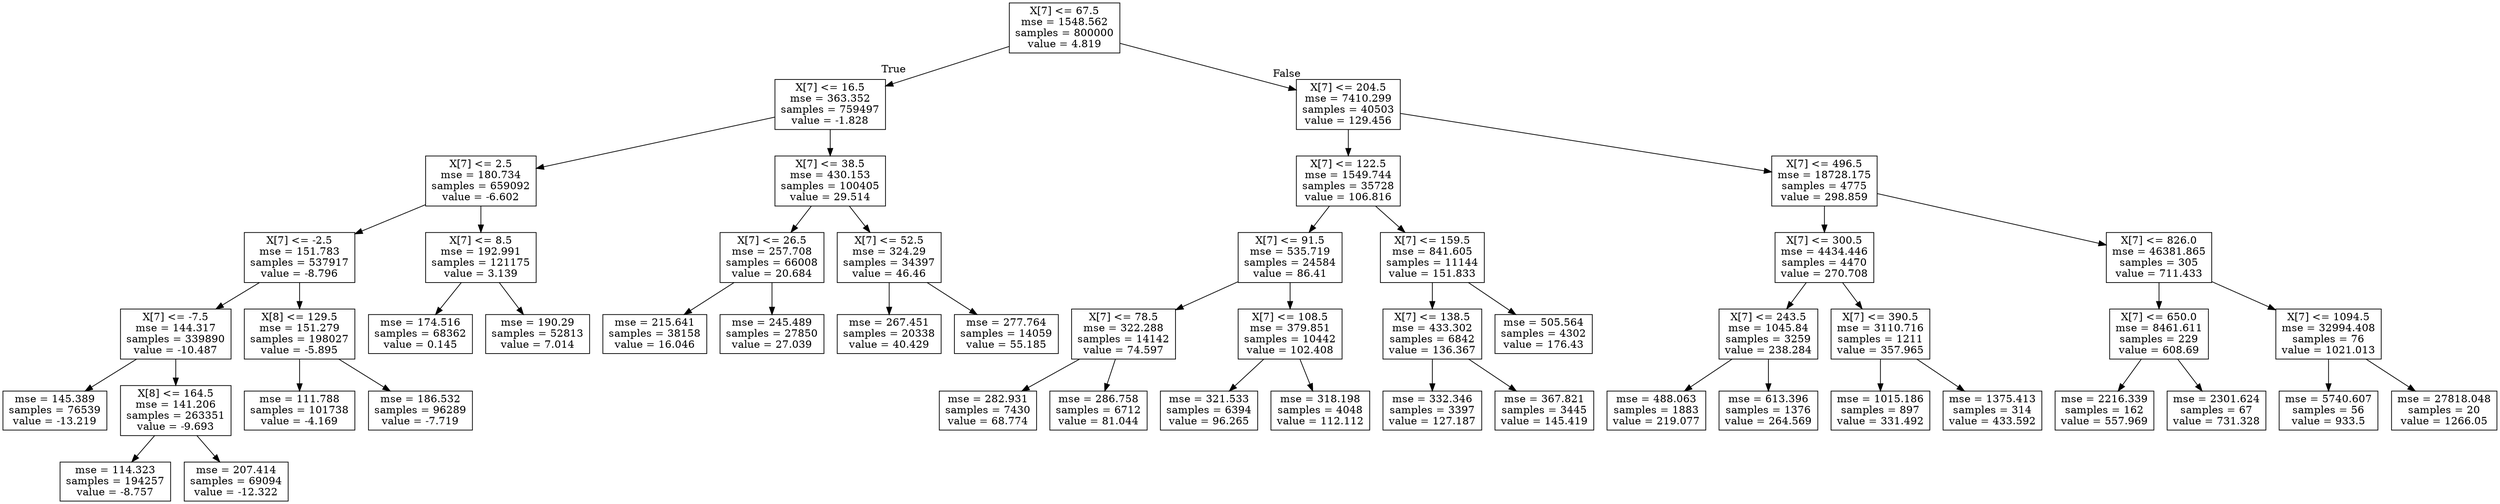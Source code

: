digraph Tree {
node [shape=box] ;
0 [label="X[7] <= 67.5\nmse = 1548.562\nsamples = 800000\nvalue = 4.819"] ;
1 [label="X[7] <= 16.5\nmse = 363.352\nsamples = 759497\nvalue = -1.828"] ;
0 -> 1 [labeldistance=2.5, labelangle=45, headlabel="True"] ;
5 [label="X[7] <= 2.5\nmse = 180.734\nsamples = 659092\nvalue = -6.602"] ;
1 -> 5 ;
13 [label="X[7] <= -2.5\nmse = 151.783\nsamples = 537917\nvalue = -8.796"] ;
5 -> 13 ;
23 [label="X[7] <= -7.5\nmse = 144.317\nsamples = 339890\nvalue = -10.487"] ;
13 -> 23 ;
39 [label="mse = 145.389\nsamples = 76539\nvalue = -13.219"] ;
23 -> 39 ;
40 [label="X[8] <= 164.5\nmse = 141.206\nsamples = 263351\nvalue = -9.693"] ;
23 -> 40 ;
41 [label="mse = 114.323\nsamples = 194257\nvalue = -8.757"] ;
40 -> 41 ;
42 [label="mse = 207.414\nsamples = 69094\nvalue = -12.322"] ;
40 -> 42 ;
24 [label="X[8] <= 129.5\nmse = 151.279\nsamples = 198027\nvalue = -5.895"] ;
13 -> 24 ;
43 [label="mse = 111.788\nsamples = 101738\nvalue = -4.169"] ;
24 -> 43 ;
44 [label="mse = 186.532\nsamples = 96289\nvalue = -7.719"] ;
24 -> 44 ;
14 [label="X[7] <= 8.5\nmse = 192.991\nsamples = 121175\nvalue = 3.139"] ;
5 -> 14 ;
37 [label="mse = 174.516\nsamples = 68362\nvalue = 0.145"] ;
14 -> 37 ;
38 [label="mse = 190.29\nsamples = 52813\nvalue = 7.014"] ;
14 -> 38 ;
6 [label="X[7] <= 38.5\nmse = 430.153\nsamples = 100405\nvalue = 29.514"] ;
1 -> 6 ;
11 [label="X[7] <= 26.5\nmse = 257.708\nsamples = 66008\nvalue = 20.684"] ;
6 -> 11 ;
27 [label="mse = 215.641\nsamples = 38158\nvalue = 16.046"] ;
11 -> 27 ;
28 [label="mse = 245.489\nsamples = 27850\nvalue = 27.039"] ;
11 -> 28 ;
12 [label="X[7] <= 52.5\nmse = 324.29\nsamples = 34397\nvalue = 46.46"] ;
6 -> 12 ;
29 [label="mse = 267.451\nsamples = 20338\nvalue = 40.429"] ;
12 -> 29 ;
30 [label="mse = 277.764\nsamples = 14059\nvalue = 55.185"] ;
12 -> 30 ;
2 [label="X[7] <= 204.5\nmse = 7410.299\nsamples = 40503\nvalue = 129.456"] ;
0 -> 2 [labeldistance=2.5, labelangle=-45, headlabel="False"] ;
3 [label="X[7] <= 122.5\nmse = 1549.744\nsamples = 35728\nvalue = 106.816"] ;
2 -> 3 ;
9 [label="X[7] <= 91.5\nmse = 535.719\nsamples = 24584\nvalue = 86.41"] ;
3 -> 9 ;
19 [label="X[7] <= 78.5\nmse = 322.288\nsamples = 14142\nvalue = 74.597"] ;
9 -> 19 ;
49 [label="mse = 282.931\nsamples = 7430\nvalue = 68.774"] ;
19 -> 49 ;
50 [label="mse = 286.758\nsamples = 6712\nvalue = 81.044"] ;
19 -> 50 ;
20 [label="X[7] <= 108.5\nmse = 379.851\nsamples = 10442\nvalue = 102.408"] ;
9 -> 20 ;
45 [label="mse = 321.533\nsamples = 6394\nvalue = 96.265"] ;
20 -> 45 ;
46 [label="mse = 318.198\nsamples = 4048\nvalue = 112.112"] ;
20 -> 46 ;
10 [label="X[7] <= 159.5\nmse = 841.605\nsamples = 11144\nvalue = 151.833"] ;
3 -> 10 ;
21 [label="X[7] <= 138.5\nmse = 433.302\nsamples = 6842\nvalue = 136.367"] ;
10 -> 21 ;
47 [label="mse = 332.346\nsamples = 3397\nvalue = 127.187"] ;
21 -> 47 ;
48 [label="mse = 367.821\nsamples = 3445\nvalue = 145.419"] ;
21 -> 48 ;
22 [label="mse = 505.564\nsamples = 4302\nvalue = 176.43"] ;
10 -> 22 ;
4 [label="X[7] <= 496.5\nmse = 18728.175\nsamples = 4775\nvalue = 298.859"] ;
2 -> 4 ;
7 [label="X[7] <= 300.5\nmse = 4434.446\nsamples = 4470\nvalue = 270.708"] ;
4 -> 7 ;
15 [label="X[7] <= 243.5\nmse = 1045.84\nsamples = 3259\nvalue = 238.284"] ;
7 -> 15 ;
31 [label="mse = 488.063\nsamples = 1883\nvalue = 219.077"] ;
15 -> 31 ;
32 [label="mse = 613.396\nsamples = 1376\nvalue = 264.569"] ;
15 -> 32 ;
16 [label="X[7] <= 390.5\nmse = 3110.716\nsamples = 1211\nvalue = 357.965"] ;
7 -> 16 ;
25 [label="mse = 1015.186\nsamples = 897\nvalue = 331.492"] ;
16 -> 25 ;
26 [label="mse = 1375.413\nsamples = 314\nvalue = 433.592"] ;
16 -> 26 ;
8 [label="X[7] <= 826.0\nmse = 46381.865\nsamples = 305\nvalue = 711.433"] ;
4 -> 8 ;
17 [label="X[7] <= 650.0\nmse = 8461.611\nsamples = 229\nvalue = 608.69"] ;
8 -> 17 ;
35 [label="mse = 2216.339\nsamples = 162\nvalue = 557.969"] ;
17 -> 35 ;
36 [label="mse = 2301.624\nsamples = 67\nvalue = 731.328"] ;
17 -> 36 ;
18 [label="X[7] <= 1094.5\nmse = 32994.408\nsamples = 76\nvalue = 1021.013"] ;
8 -> 18 ;
33 [label="mse = 5740.607\nsamples = 56\nvalue = 933.5"] ;
18 -> 33 ;
34 [label="mse = 27818.048\nsamples = 20\nvalue = 1266.05"] ;
18 -> 34 ;
}